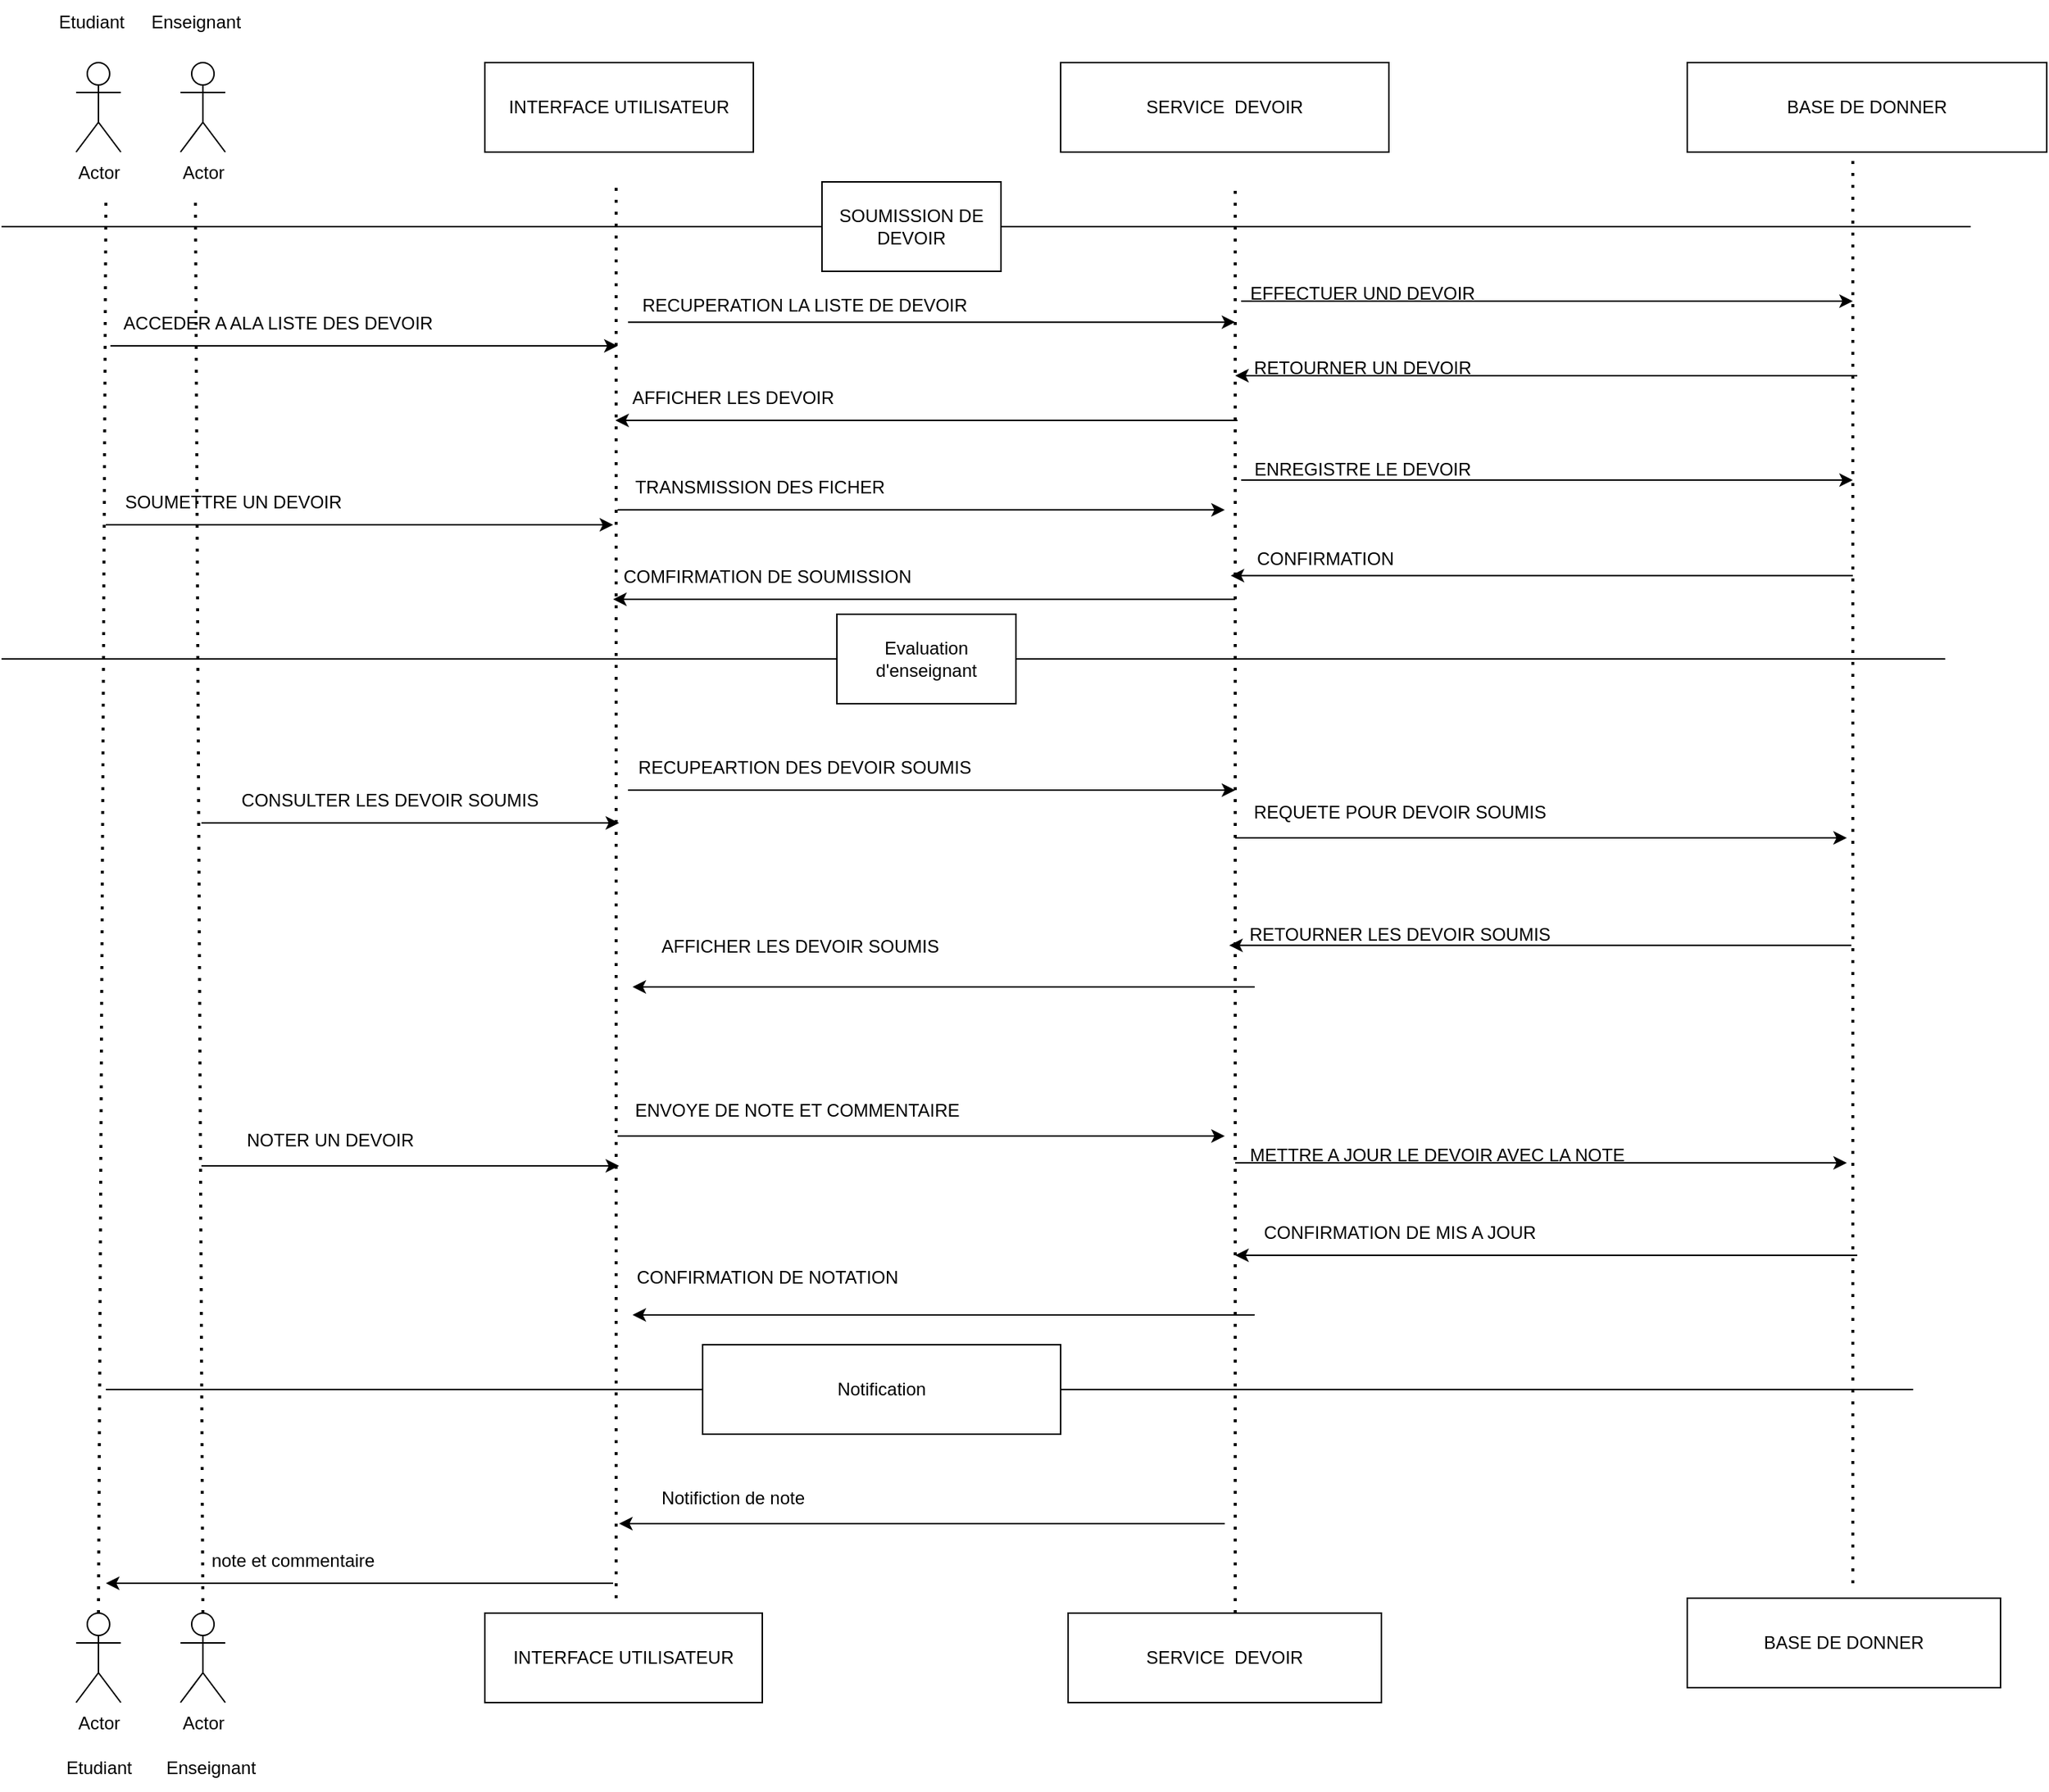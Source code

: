 <mxfile version="26.0.4">
  <diagram name="Page-1" id="UIiPlT-28ukwRSiEZE_o">
    <mxGraphModel dx="1320" dy="2471" grid="1" gridSize="10" guides="1" tooltips="1" connect="1" arrows="1" fold="1" page="1" pageScale="1" pageWidth="827" pageHeight="1169" math="0" shadow="0">
      <root>
        <mxCell id="0" />
        <mxCell id="1" parent="0" />
        <mxCell id="t2WURf8z4EQmU1Dqq6Kp-4" value="Actor" style="shape=umlActor;verticalLabelPosition=bottom;verticalAlign=top;html=1;outlineConnect=0;" vertex="1" parent="1">
          <mxGeometry x="50" y="40" width="30" height="60" as="geometry" />
        </mxCell>
        <mxCell id="t2WURf8z4EQmU1Dqq6Kp-6" value="Actor" style="shape=umlActor;verticalLabelPosition=bottom;verticalAlign=top;html=1;outlineConnect=0;" vertex="1" parent="1">
          <mxGeometry x="120" y="40" width="30" height="60" as="geometry" />
        </mxCell>
        <mxCell id="t2WURf8z4EQmU1Dqq6Kp-7" value="Actor" style="shape=umlActor;verticalLabelPosition=bottom;verticalAlign=top;html=1;outlineConnect=0;" vertex="1" parent="1">
          <mxGeometry x="50" y="1080" width="30" height="60" as="geometry" />
        </mxCell>
        <mxCell id="t2WURf8z4EQmU1Dqq6Kp-8" value="Actor" style="shape=umlActor;verticalLabelPosition=bottom;verticalAlign=top;html=1;outlineConnect=0;" vertex="1" parent="1">
          <mxGeometry x="120" y="1080" width="30" height="60" as="geometry" />
        </mxCell>
        <mxCell id="t2WURf8z4EQmU1Dqq6Kp-9" value="" style="endArrow=none;dashed=1;html=1;dashPattern=1 3;strokeWidth=2;rounded=0;exitX=0.5;exitY=0;exitDx=0;exitDy=0;exitPerimeter=0;" edge="1" parent="1" source="t2WURf8z4EQmU1Dqq6Kp-7">
          <mxGeometry width="50" height="50" relative="1" as="geometry">
            <mxPoint x="50" y="500" as="sourcePoint" />
            <mxPoint x="70" y="130" as="targetPoint" />
          </mxGeometry>
        </mxCell>
        <mxCell id="t2WURf8z4EQmU1Dqq6Kp-13" value="" style="endArrow=none;dashed=1;html=1;dashPattern=1 3;strokeWidth=2;rounded=0;exitX=0.5;exitY=0;exitDx=0;exitDy=0;exitPerimeter=0;" edge="1" parent="1" source="t2WURf8z4EQmU1Dqq6Kp-8">
          <mxGeometry width="50" height="50" relative="1" as="geometry">
            <mxPoint x="130" y="1060" as="sourcePoint" />
            <mxPoint x="130" y="130" as="targetPoint" />
          </mxGeometry>
        </mxCell>
        <mxCell id="t2WURf8z4EQmU1Dqq6Kp-14" value="" style="endArrow=classic;html=1;rounded=0;" edge="1" parent="1">
          <mxGeometry width="50" height="50" relative="1" as="geometry">
            <mxPoint x="73" y="230" as="sourcePoint" />
            <mxPoint x="413" y="230" as="targetPoint" />
            <Array as="points">
              <mxPoint x="133" y="230" />
            </Array>
          </mxGeometry>
        </mxCell>
        <mxCell id="t2WURf8z4EQmU1Dqq6Kp-15" value="" style="endArrow=classic;html=1;rounded=0;" edge="1" parent="1">
          <mxGeometry width="50" height="50" relative="1" as="geometry">
            <mxPoint x="70" y="350" as="sourcePoint" />
            <mxPoint x="410" y="350" as="targetPoint" />
            <Array as="points">
              <mxPoint x="130" y="350" />
            </Array>
          </mxGeometry>
        </mxCell>
        <mxCell id="t2WURf8z4EQmU1Dqq6Kp-16" value="" style="endArrow=classic;html=1;rounded=0;" edge="1" parent="1">
          <mxGeometry width="50" height="50" relative="1" as="geometry">
            <mxPoint x="134" y="550" as="sourcePoint" />
            <mxPoint x="414" y="550" as="targetPoint" />
            <Array as="points">
              <mxPoint x="194" y="550" />
            </Array>
          </mxGeometry>
        </mxCell>
        <mxCell id="t2WURf8z4EQmU1Dqq6Kp-17" value="" style="endArrow=classic;html=1;rounded=0;" edge="1" parent="1">
          <mxGeometry width="50" height="50" relative="1" as="geometry">
            <mxPoint x="134" y="780" as="sourcePoint" />
            <mxPoint x="414" y="780" as="targetPoint" />
            <Array as="points">
              <mxPoint x="194" y="780" />
            </Array>
          </mxGeometry>
        </mxCell>
        <mxCell id="t2WURf8z4EQmU1Dqq6Kp-18" value="" style="endArrow=none;dashed=1;html=1;dashPattern=1 3;strokeWidth=2;rounded=0;" edge="1" parent="1">
          <mxGeometry width="50" height="50" relative="1" as="geometry">
            <mxPoint x="412" y="1070" as="sourcePoint" />
            <mxPoint x="412" y="120" as="targetPoint" />
          </mxGeometry>
        </mxCell>
        <mxCell id="t2WURf8z4EQmU1Dqq6Kp-20" value="INTERFACE UTILISATEUR" style="rounded=0;whiteSpace=wrap;html=1;" vertex="1" parent="1">
          <mxGeometry x="324" y="40" width="180" height="60" as="geometry" />
        </mxCell>
        <mxCell id="t2WURf8z4EQmU1Dqq6Kp-22" value="INTERFACE UTILISATEUR" style="rounded=0;whiteSpace=wrap;html=1;" vertex="1" parent="1">
          <mxGeometry x="324" y="1080" width="186" height="60" as="geometry" />
        </mxCell>
        <mxCell id="t2WURf8z4EQmU1Dqq6Kp-23" value="ACCEDER A ALA LISTE DES DEVOIR" style="text;html=1;align=center;verticalAlign=middle;resizable=0;points=[];autosize=1;strokeColor=none;fillColor=none;" vertex="1" parent="1">
          <mxGeometry x="70" y="200" width="230" height="30" as="geometry" />
        </mxCell>
        <mxCell id="t2WURf8z4EQmU1Dqq6Kp-24" value="SOUMETTRE UN DEVOIR" style="text;html=1;align=center;verticalAlign=middle;resizable=0;points=[];autosize=1;strokeColor=none;fillColor=none;" vertex="1" parent="1">
          <mxGeometry x="70" y="320" width="170" height="30" as="geometry" />
        </mxCell>
        <mxCell id="t2WURf8z4EQmU1Dqq6Kp-25" value="CONSULTER LES DEVOIR SOUMIS" style="text;html=1;align=center;verticalAlign=middle;resizable=0;points=[];autosize=1;strokeColor=none;fillColor=none;" vertex="1" parent="1">
          <mxGeometry x="150" y="520" width="220" height="30" as="geometry" />
        </mxCell>
        <mxCell id="t2WURf8z4EQmU1Dqq6Kp-26" value="NOTER UN DEVOIR" style="text;html=1;align=center;verticalAlign=middle;resizable=0;points=[];autosize=1;strokeColor=none;fillColor=none;" vertex="1" parent="1">
          <mxGeometry x="150" y="748" width="140" height="30" as="geometry" />
        </mxCell>
        <mxCell id="t2WURf8z4EQmU1Dqq6Kp-32" value="Etudiant" style="text;html=1;align=center;verticalAlign=middle;resizable=0;points=[];autosize=1;strokeColor=none;fillColor=none;" vertex="1" parent="1">
          <mxGeometry x="30" y="1169" width="70" height="30" as="geometry" />
        </mxCell>
        <mxCell id="t2WURf8z4EQmU1Dqq6Kp-33" value="Enseignant" style="text;html=1;align=center;verticalAlign=middle;resizable=0;points=[];autosize=1;strokeColor=none;fillColor=none;" vertex="1" parent="1">
          <mxGeometry x="100" y="1169" width="80" height="30" as="geometry" />
        </mxCell>
        <mxCell id="t2WURf8z4EQmU1Dqq6Kp-34" value="Etudiant" style="text;html=1;align=center;verticalAlign=middle;resizable=0;points=[];autosize=1;strokeColor=none;fillColor=none;" vertex="1" parent="1">
          <mxGeometry x="25" y="-2" width="70" height="30" as="geometry" />
        </mxCell>
        <mxCell id="t2WURf8z4EQmU1Dqq6Kp-35" value="Enseignant" style="text;html=1;align=center;verticalAlign=middle;resizable=0;points=[];autosize=1;strokeColor=none;fillColor=none;" vertex="1" parent="1">
          <mxGeometry x="90" y="-2" width="80" height="30" as="geometry" />
        </mxCell>
        <mxCell id="t2WURf8z4EQmU1Dqq6Kp-39" value="" style="endArrow=classic;html=1;rounded=0;" edge="1" parent="1">
          <mxGeometry width="50" height="50" relative="1" as="geometry">
            <mxPoint x="820" y="1020" as="sourcePoint" />
            <mxPoint x="414" y="1020" as="targetPoint" />
          </mxGeometry>
        </mxCell>
        <mxCell id="t2WURf8z4EQmU1Dqq6Kp-40" value="" style="endArrow=none;dashed=1;html=1;dashPattern=1 3;strokeWidth=2;rounded=0;" edge="1" parent="1">
          <mxGeometry width="50" height="50" relative="1" as="geometry">
            <mxPoint x="827" y="1080" as="sourcePoint" />
            <mxPoint x="827" y="120" as="targetPoint" />
          </mxGeometry>
        </mxCell>
        <mxCell id="t2WURf8z4EQmU1Dqq6Kp-41" value="" style="endArrow=none;html=1;rounded=0;" edge="1" parent="1" source="t2WURf8z4EQmU1Dqq6Kp-42">
          <mxGeometry width="50" height="50" relative="1" as="geometry">
            <mxPoint y="440" as="sourcePoint" />
            <mxPoint x="1302.909" y="440" as="targetPoint" />
          </mxGeometry>
        </mxCell>
        <mxCell id="t2WURf8z4EQmU1Dqq6Kp-43" value="" style="endArrow=none;html=1;rounded=0;" edge="1" parent="1" target="t2WURf8z4EQmU1Dqq6Kp-42">
          <mxGeometry width="50" height="50" relative="1" as="geometry">
            <mxPoint y="440" as="sourcePoint" />
            <mxPoint x="1302.909" y="440" as="targetPoint" />
          </mxGeometry>
        </mxCell>
        <mxCell id="t2WURf8z4EQmU1Dqq6Kp-42" value="Evaluation d&#39;enseignant" style="rounded=0;whiteSpace=wrap;html=1;" vertex="1" parent="1">
          <mxGeometry x="560" y="410" width="120" height="60" as="geometry" />
        </mxCell>
        <mxCell id="t2WURf8z4EQmU1Dqq6Kp-44" value="" style="endArrow=none;html=1;rounded=0;" edge="1" parent="1" source="t2WURf8z4EQmU1Dqq6Kp-36">
          <mxGeometry width="50" height="50" relative="1" as="geometry">
            <mxPoint x="70" y="930" as="sourcePoint" />
            <mxPoint x="1281.455" y="930" as="targetPoint" />
          </mxGeometry>
        </mxCell>
        <mxCell id="t2WURf8z4EQmU1Dqq6Kp-45" value="" style="endArrow=none;html=1;rounded=0;" edge="1" parent="1" target="t2WURf8z4EQmU1Dqq6Kp-36">
          <mxGeometry width="50" height="50" relative="1" as="geometry">
            <mxPoint x="70" y="930" as="sourcePoint" />
            <mxPoint x="1281.455" y="930" as="targetPoint" />
          </mxGeometry>
        </mxCell>
        <mxCell id="t2WURf8z4EQmU1Dqq6Kp-36" value="Notification" style="rounded=0;whiteSpace=wrap;html=1;" vertex="1" parent="1">
          <mxGeometry x="470" y="900" width="240" height="60" as="geometry" />
        </mxCell>
        <mxCell id="t2WURf8z4EQmU1Dqq6Kp-46" value="" style="endArrow=classic;html=1;rounded=0;" edge="1" parent="1">
          <mxGeometry width="50" height="50" relative="1" as="geometry">
            <mxPoint x="410" y="1060" as="sourcePoint" />
            <mxPoint x="70" y="1060" as="targetPoint" />
          </mxGeometry>
        </mxCell>
        <mxCell id="t2WURf8z4EQmU1Dqq6Kp-47" value="note et commentaire" style="text;html=1;align=center;verticalAlign=middle;resizable=0;points=[];autosize=1;strokeColor=none;fillColor=none;" vertex="1" parent="1">
          <mxGeometry x="130" y="1030" width="130" height="30" as="geometry" />
        </mxCell>
        <mxCell id="t2WURf8z4EQmU1Dqq6Kp-48" value="SERVICE&amp;nbsp; DEVOIR" style="rounded=0;whiteSpace=wrap;html=1;" vertex="1" parent="1">
          <mxGeometry x="710" y="40" width="220" height="60" as="geometry" />
        </mxCell>
        <mxCell id="t2WURf8z4EQmU1Dqq6Kp-49" value="SERVICE&amp;nbsp; DEVOIR" style="rounded=0;whiteSpace=wrap;html=1;" vertex="1" parent="1">
          <mxGeometry x="715" y="1080" width="210" height="60" as="geometry" />
        </mxCell>
        <mxCell id="t2WURf8z4EQmU1Dqq6Kp-50" value="Notifiction de note" style="text;html=1;align=center;verticalAlign=middle;resizable=0;points=[];autosize=1;strokeColor=none;fillColor=none;" vertex="1" parent="1">
          <mxGeometry x="430" y="988" width="120" height="30" as="geometry" />
        </mxCell>
        <mxCell id="t2WURf8z4EQmU1Dqq6Kp-51" value="" style="endArrow=classic;html=1;rounded=0;" edge="1" parent="1">
          <mxGeometry width="50" height="50" relative="1" as="geometry">
            <mxPoint x="1241" y="384.09" as="sourcePoint" />
            <mxPoint x="824" y="384.09" as="targetPoint" />
          </mxGeometry>
        </mxCell>
        <mxCell id="t2WURf8z4EQmU1Dqq6Kp-52" value="CONFIRMATION DE NOTATION" style="text;html=1;align=center;verticalAlign=middle;resizable=0;points=[];autosize=1;strokeColor=none;fillColor=none;" vertex="1" parent="1">
          <mxGeometry x="413" y="840" width="200" height="30" as="geometry" />
        </mxCell>
        <mxCell id="t2WURf8z4EQmU1Dqq6Kp-53" value="" style="endArrow=classic;html=1;rounded=0;" edge="1" parent="1">
          <mxGeometry width="50" height="50" relative="1" as="geometry">
            <mxPoint x="413" y="760" as="sourcePoint" />
            <mxPoint x="820" y="760" as="targetPoint" />
          </mxGeometry>
        </mxCell>
        <mxCell id="t2WURf8z4EQmU1Dqq6Kp-54" value="" style="endArrow=classic;html=1;rounded=0;" edge="1" parent="1">
          <mxGeometry width="50" height="50" relative="1" as="geometry">
            <mxPoint x="420" y="214.09" as="sourcePoint" />
            <mxPoint x="827" y="214.09" as="targetPoint" />
          </mxGeometry>
        </mxCell>
        <mxCell id="t2WURf8z4EQmU1Dqq6Kp-55" value="" style="endArrow=classic;html=1;rounded=0;" edge="1" parent="1">
          <mxGeometry width="50" height="50" relative="1" as="geometry">
            <mxPoint x="840" y="880" as="sourcePoint" />
            <mxPoint x="423" y="880" as="targetPoint" />
          </mxGeometry>
        </mxCell>
        <mxCell id="t2WURf8z4EQmU1Dqq6Kp-56" value="ENVOYE DE NOTE ET COMMENTAIRE" style="text;html=1;align=center;verticalAlign=middle;resizable=0;points=[];autosize=1;strokeColor=none;fillColor=none;" vertex="1" parent="1">
          <mxGeometry x="413" y="728" width="240" height="30" as="geometry" />
        </mxCell>
        <mxCell id="t2WURf8z4EQmU1Dqq6Kp-57" value="AFFICHER LES DEVOIR SOUMIS" style="text;html=1;align=center;verticalAlign=middle;resizable=0;points=[];autosize=1;strokeColor=none;fillColor=none;" vertex="1" parent="1">
          <mxGeometry x="430" y="618" width="210" height="30" as="geometry" />
        </mxCell>
        <mxCell id="t2WURf8z4EQmU1Dqq6Kp-58" value="RECUPEARTION DES DEVOIR SOUMIS" style="text;html=1;align=center;verticalAlign=middle;resizable=0;points=[];autosize=1;strokeColor=none;fillColor=none;" vertex="1" parent="1">
          <mxGeometry x="413" y="498" width="250" height="30" as="geometry" />
        </mxCell>
        <mxCell id="t2WURf8z4EQmU1Dqq6Kp-59" value="" style="endArrow=none;html=1;rounded=0;" edge="1" parent="1" source="t2WURf8z4EQmU1Dqq6Kp-60">
          <mxGeometry width="50" height="50" relative="1" as="geometry">
            <mxPoint y="150" as="sourcePoint" />
            <mxPoint x="1320" y="150" as="targetPoint" />
          </mxGeometry>
        </mxCell>
        <mxCell id="t2WURf8z4EQmU1Dqq6Kp-61" value="" style="endArrow=none;html=1;rounded=0;" edge="1" parent="1" target="t2WURf8z4EQmU1Dqq6Kp-60">
          <mxGeometry width="50" height="50" relative="1" as="geometry">
            <mxPoint y="150" as="sourcePoint" />
            <mxPoint x="1320" y="150" as="targetPoint" />
          </mxGeometry>
        </mxCell>
        <mxCell id="t2WURf8z4EQmU1Dqq6Kp-60" value="SOUMISSION DE DEVOIR" style="rounded=0;whiteSpace=wrap;html=1;" vertex="1" parent="1">
          <mxGeometry x="550" y="120" width="120" height="60" as="geometry" />
        </mxCell>
        <mxCell id="t2WURf8z4EQmU1Dqq6Kp-62" value="" style="endArrow=classic;html=1;rounded=0;" edge="1" parent="1">
          <mxGeometry width="50" height="50" relative="1" as="geometry">
            <mxPoint x="413" y="340" as="sourcePoint" />
            <mxPoint x="820" y="340" as="targetPoint" />
          </mxGeometry>
        </mxCell>
        <mxCell id="t2WURf8z4EQmU1Dqq6Kp-63" value="" style="endArrow=classic;html=1;rounded=0;" edge="1" parent="1">
          <mxGeometry width="50" height="50" relative="1" as="geometry">
            <mxPoint x="420" y="528" as="sourcePoint" />
            <mxPoint x="827" y="528" as="targetPoint" />
          </mxGeometry>
        </mxCell>
        <mxCell id="t2WURf8z4EQmU1Dqq6Kp-64" value="RECUPERATION LA LISTE DE DEVOIR" style="text;html=1;align=center;verticalAlign=middle;resizable=0;points=[];autosize=1;strokeColor=none;fillColor=none;" vertex="1" parent="1">
          <mxGeometry x="418" y="188" width="240" height="30" as="geometry" />
        </mxCell>
        <mxCell id="t2WURf8z4EQmU1Dqq6Kp-65" value="TRANSMISSION DES FICHER" style="text;html=1;align=center;verticalAlign=middle;resizable=0;points=[];autosize=1;strokeColor=none;fillColor=none;" vertex="1" parent="1">
          <mxGeometry x="413" y="310" width="190" height="30" as="geometry" />
        </mxCell>
        <mxCell id="t2WURf8z4EQmU1Dqq6Kp-66" value="" style="endArrow=classic;html=1;rounded=0;" edge="1" parent="1">
          <mxGeometry width="50" height="50" relative="1" as="geometry">
            <mxPoint x="840" y="660" as="sourcePoint" />
            <mxPoint x="423" y="660" as="targetPoint" />
          </mxGeometry>
        </mxCell>
        <mxCell id="t2WURf8z4EQmU1Dqq6Kp-67" value="COMFIRMATION DE SOUMISSION" style="text;html=1;align=center;verticalAlign=middle;resizable=0;points=[];autosize=1;strokeColor=none;fillColor=none;" vertex="1" parent="1">
          <mxGeometry x="403" y="370" width="220" height="30" as="geometry" />
        </mxCell>
        <mxCell id="t2WURf8z4EQmU1Dqq6Kp-68" value="" style="endArrow=classic;html=1;rounded=0;" edge="1" parent="1">
          <mxGeometry width="50" height="50" relative="1" as="geometry">
            <mxPoint x="828.5" y="280" as="sourcePoint" />
            <mxPoint x="411.5" y="280" as="targetPoint" />
          </mxGeometry>
        </mxCell>
        <mxCell id="t2WURf8z4EQmU1Dqq6Kp-69" value="AFFICHER LES DEVOIR" style="text;html=1;align=center;verticalAlign=middle;resizable=0;points=[];autosize=1;strokeColor=none;fillColor=none;" vertex="1" parent="1">
          <mxGeometry x="410" y="250" width="160" height="30" as="geometry" />
        </mxCell>
        <mxCell id="t2WURf8z4EQmU1Dqq6Kp-70" value="" style="endArrow=none;dashed=1;html=1;dashPattern=1 3;strokeWidth=2;rounded=0;" edge="1" parent="1">
          <mxGeometry width="50" height="50" relative="1" as="geometry">
            <mxPoint x="1241" y="1060" as="sourcePoint" />
            <mxPoint x="1241" y="80" as="targetPoint" />
          </mxGeometry>
        </mxCell>
        <mxCell id="t2WURf8z4EQmU1Dqq6Kp-71" value="BASE DE DONNER" style="rounded=0;whiteSpace=wrap;html=1;" vertex="1" parent="1">
          <mxGeometry x="1130" y="40" width="241" height="60" as="geometry" />
        </mxCell>
        <mxCell id="t2WURf8z4EQmU1Dqq6Kp-72" value="BASE DE DONNER" style="rounded=0;whiteSpace=wrap;html=1;" vertex="1" parent="1">
          <mxGeometry x="1130" y="1070" width="210" height="60" as="geometry" />
        </mxCell>
        <mxCell id="t2WURf8z4EQmU1Dqq6Kp-73" value="" style="endArrow=classic;html=1;rounded=0;" edge="1" parent="1">
          <mxGeometry width="50" height="50" relative="1" as="geometry">
            <mxPoint x="831" y="200" as="sourcePoint" />
            <mxPoint x="1241" y="200" as="targetPoint" />
          </mxGeometry>
        </mxCell>
        <mxCell id="t2WURf8z4EQmU1Dqq6Kp-74" value="" style="endArrow=classic;html=1;rounded=0;" edge="1" parent="1">
          <mxGeometry width="50" height="50" relative="1" as="geometry">
            <mxPoint x="831" y="320" as="sourcePoint" />
            <mxPoint x="1241" y="320" as="targetPoint" />
          </mxGeometry>
        </mxCell>
        <mxCell id="t2WURf8z4EQmU1Dqq6Kp-75" value="" style="endArrow=classic;html=1;rounded=0;" edge="1" parent="1">
          <mxGeometry width="50" height="50" relative="1" as="geometry">
            <mxPoint x="827" y="400" as="sourcePoint" />
            <mxPoint x="410" y="400" as="targetPoint" />
          </mxGeometry>
        </mxCell>
        <mxCell id="t2WURf8z4EQmU1Dqq6Kp-76" value="" style="endArrow=classic;html=1;rounded=0;" edge="1" parent="1">
          <mxGeometry width="50" height="50" relative="1" as="geometry">
            <mxPoint x="1244" y="250" as="sourcePoint" />
            <mxPoint x="827" y="250" as="targetPoint" />
          </mxGeometry>
        </mxCell>
        <mxCell id="t2WURf8z4EQmU1Dqq6Kp-77" value="EFFECTUER UND DEVOIR" style="text;html=1;align=center;verticalAlign=middle;resizable=0;points=[];autosize=1;strokeColor=none;fillColor=none;" vertex="1" parent="1">
          <mxGeometry x="827" y="180" width="170" height="30" as="geometry" />
        </mxCell>
        <mxCell id="t2WURf8z4EQmU1Dqq6Kp-78" value="RETOURNER UN DEVOIR" style="text;html=1;align=center;verticalAlign=middle;resizable=0;points=[];autosize=1;strokeColor=none;fillColor=none;" vertex="1" parent="1">
          <mxGeometry x="827" y="230" width="170" height="30" as="geometry" />
        </mxCell>
        <mxCell id="t2WURf8z4EQmU1Dqq6Kp-79" value="ENREGISTRE LE DEVOIR" style="text;html=1;align=center;verticalAlign=middle;resizable=0;points=[];autosize=1;strokeColor=none;fillColor=none;" vertex="1" parent="1">
          <mxGeometry x="827" y="298" width="170" height="30" as="geometry" />
        </mxCell>
        <mxCell id="t2WURf8z4EQmU1Dqq6Kp-80" value="CONFIRMATION" style="text;html=1;align=center;verticalAlign=middle;resizable=0;points=[];autosize=1;strokeColor=none;fillColor=none;" vertex="1" parent="1">
          <mxGeometry x="827" y="358" width="120" height="30" as="geometry" />
        </mxCell>
        <mxCell id="t2WURf8z4EQmU1Dqq6Kp-81" value="" style="endArrow=classic;html=1;rounded=0;" edge="1" parent="1">
          <mxGeometry width="50" height="50" relative="1" as="geometry">
            <mxPoint x="827" y="560" as="sourcePoint" />
            <mxPoint x="1237" y="560" as="targetPoint" />
          </mxGeometry>
        </mxCell>
        <mxCell id="t2WURf8z4EQmU1Dqq6Kp-82" value="" style="endArrow=classic;html=1;rounded=0;" edge="1" parent="1">
          <mxGeometry width="50" height="50" relative="1" as="geometry">
            <mxPoint x="827" y="778" as="sourcePoint" />
            <mxPoint x="1237" y="778" as="targetPoint" />
          </mxGeometry>
        </mxCell>
        <mxCell id="t2WURf8z4EQmU1Dqq6Kp-83" value="" style="endArrow=classic;html=1;rounded=0;" edge="1" parent="1">
          <mxGeometry width="50" height="50" relative="1" as="geometry">
            <mxPoint x="1244" y="840" as="sourcePoint" />
            <mxPoint x="827" y="840" as="targetPoint" />
          </mxGeometry>
        </mxCell>
        <mxCell id="t2WURf8z4EQmU1Dqq6Kp-84" value="" style="endArrow=classic;html=1;rounded=0;" edge="1" parent="1">
          <mxGeometry width="50" height="50" relative="1" as="geometry">
            <mxPoint x="1240" y="632.09" as="sourcePoint" />
            <mxPoint x="823" y="632.09" as="targetPoint" />
          </mxGeometry>
        </mxCell>
        <mxCell id="t2WURf8z4EQmU1Dqq6Kp-85" value="REQUETE POUR DEVOIR SOUMIS" style="text;html=1;align=center;verticalAlign=middle;resizable=0;points=[];autosize=1;strokeColor=none;fillColor=none;" vertex="1" parent="1">
          <mxGeometry x="827" y="528" width="220" height="30" as="geometry" />
        </mxCell>
        <mxCell id="t2WURf8z4EQmU1Dqq6Kp-86" value="RETOURNER LES DEVOIR SOUMIS" style="text;html=1;align=center;verticalAlign=middle;resizable=0;points=[];autosize=1;strokeColor=none;fillColor=none;" vertex="1" parent="1">
          <mxGeometry x="822" y="610" width="230" height="30" as="geometry" />
        </mxCell>
        <mxCell id="t2WURf8z4EQmU1Dqq6Kp-88" value="METTRE A JOUR LE DEVOIR AVEC LA NOTE" style="text;html=1;align=center;verticalAlign=middle;resizable=0;points=[];autosize=1;strokeColor=none;fillColor=none;" vertex="1" parent="1">
          <mxGeometry x="827" y="758" width="270" height="30" as="geometry" />
        </mxCell>
        <mxCell id="t2WURf8z4EQmU1Dqq6Kp-89" value="CONFIRMATION DE MIS A JOUR" style="text;html=1;align=center;verticalAlign=middle;resizable=0;points=[];autosize=1;strokeColor=none;fillColor=none;" vertex="1" parent="1">
          <mxGeometry x="832" y="810" width="210" height="30" as="geometry" />
        </mxCell>
      </root>
    </mxGraphModel>
  </diagram>
</mxfile>
